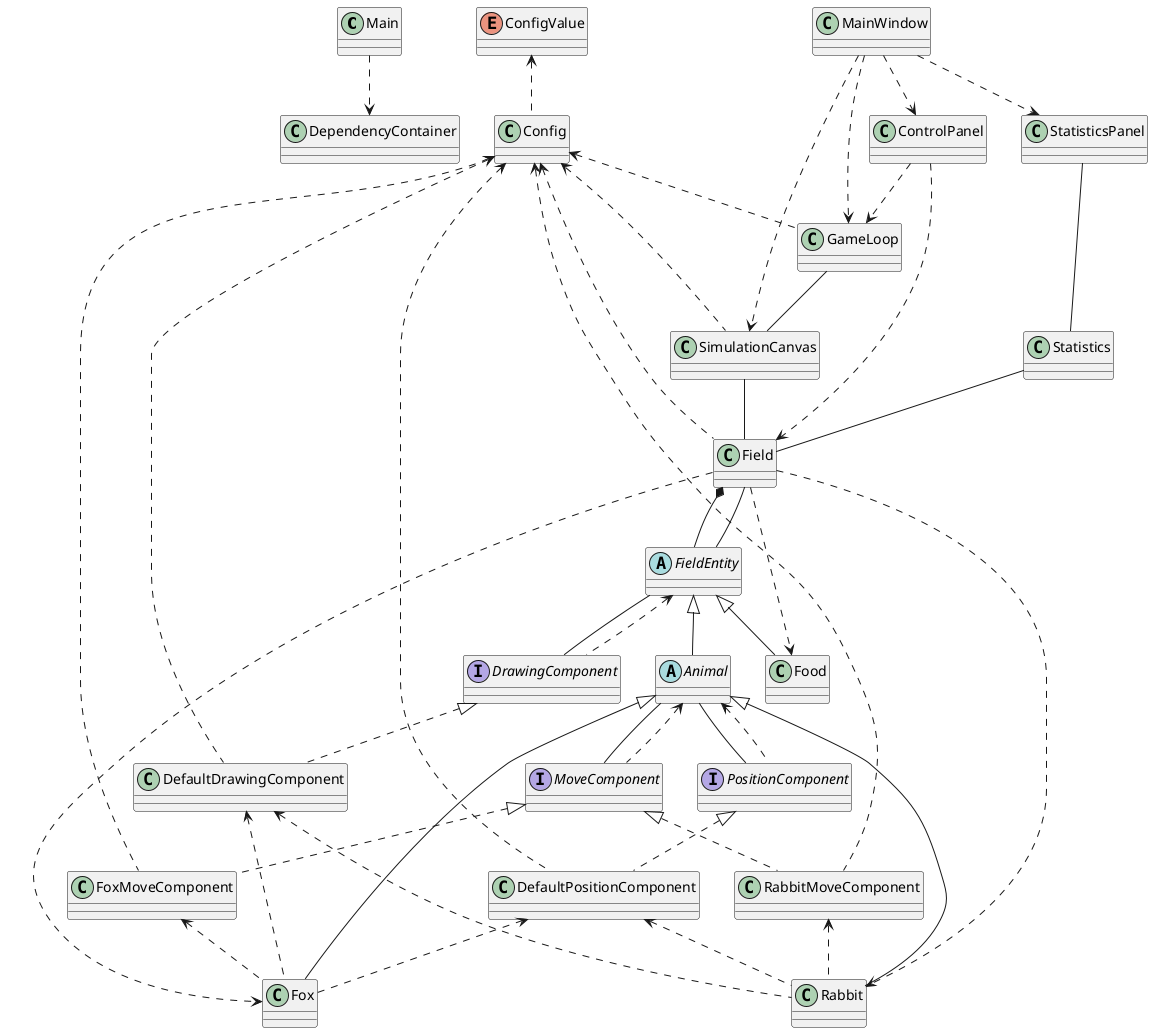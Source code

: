 @startuml
'https://plantuml.com/class-diagram

class Main
Main ..> DependencyContainer

class Statistics
Statistics -- Field

class GameLoop
Config <.. GameLoop
GameLoop -- SimulationCanvas

class Field
Config <.. Field
Field ..> Rabbit
Field ..> Fox
Field ..> Food
Field *-- FieldEntity

abstract class FieldEntity
FieldEntity -- DrawingComponent
FieldEntity -- Field
FieldEntity <|-- Animal
FieldEntity <|-- Food

abstract class Animal
Animal -- MoveComponent
Animal -- PositionComponent

interface DrawingComponent
FieldEntity <.. DrawingComponent

interface MoveComponent
Animal <.. MoveComponent

interface PositionComponent
Animal <.. PositionComponent

class DefaultDrawingComponent
DrawingComponent <|.. DefaultDrawingComponent
Config <.. DefaultDrawingComponent

class DefaultPositionComponent
PositionComponent <|.. DefaultPositionComponent
Config <.. DefaultPositionComponent

class RabbitMoveComponent
MoveComponent <|.. RabbitMoveComponent
Config <.. RabbitMoveComponent

class FoxMoveComponent
MoveComponent <|.. FoxMoveComponent
Config <.. FoxMoveComponent

class Rabbit
Animal <|-- Rabbit
DefaultDrawingComponent <.. Rabbit
RabbitMoveComponent <.. Rabbit
DefaultPositionComponent <.. Rabbit

class Fox
Animal <|-- Fox
DefaultDrawingComponent <.. Fox
FoxMoveComponent <.. Fox
DefaultPositionComponent <.. Fox

class StatisticsPanel
StatisticsPanel -- Statistics

class SimulationCanvas
Config <.. SimulationCanvas
SimulationCanvas -- Field

class MainWindow
MainWindow ..> SimulationCanvas
MainWindow ..> ControlPanel
MainWindow ..> StatisticsPanel
MainWindow ..> GameLoop

class ControlPanel
ControlPanel ..> Field
ControlPanel ..> GameLoop

class Config
ConfigValue <.. Config

enum ConfigValue

@enduml
